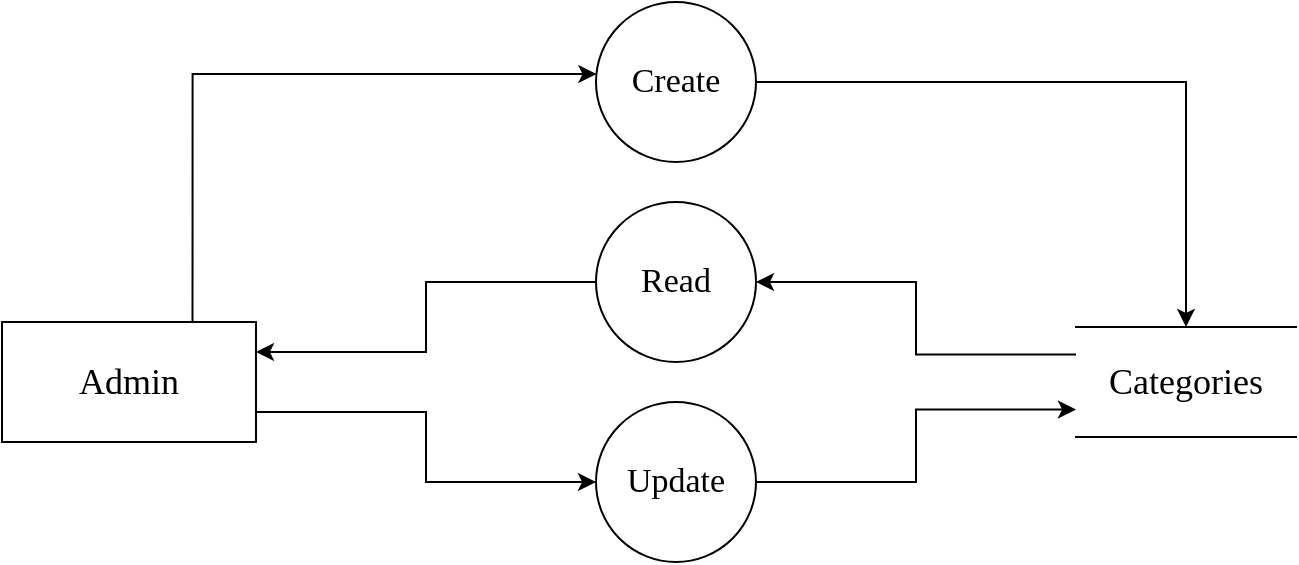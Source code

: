 <mxfile version="17.2.3" type="device"><diagram id="HeBkzXPH-GdMvk_lJBK_" name="Page-1"><mxGraphModel dx="1106" dy="653" grid="1" gridSize="10" guides="1" tooltips="1" connect="1" arrows="1" fold="1" page="1" pageScale="1" pageWidth="827" pageHeight="1169" background="none" math="0" shadow="0"><root><mxCell id="0"/><mxCell id="1" parent="0"/><mxCell id="6l1TLSjAQP7HA2U_qRRk-19" value="" style="edgeStyle=orthogonalEdgeStyle;rounded=0;orthogonalLoop=1;jettySize=auto;html=1;fontFamily=Times New Roman;fontSize=16;entryX=0.25;entryY=1;entryDx=0;entryDy=0;exitX=1;exitY=0;exitDx=0;exitDy=0;" parent="1" edge="1"><mxGeometry relative="1" as="geometry"><mxPoint x="660" y="100" as="targetPoint"/></mxGeometry></mxCell><mxCell id="6l1TLSjAQP7HA2U_qRRk-21" style="edgeStyle=orthogonalEdgeStyle;rounded=0;orthogonalLoop=1;jettySize=auto;html=1;exitX=0.75;exitY=1;exitDx=0;exitDy=0;entryX=1;entryY=1;entryDx=0;entryDy=0;fontFamily=Times New Roman;fontSize=16;" parent="1" edge="1"><mxGeometry relative="1" as="geometry"><Array as="points"><mxPoint x="720" y="247"/></Array><mxPoint x="720" y="100" as="sourcePoint"/></mxGeometry></mxCell><mxCell id="YLOdWFZB3IBEYG4BUFRd-4" style="edgeStyle=orthogonalEdgeStyle;rounded=0;orthogonalLoop=1;jettySize=auto;html=1;exitX=0.75;exitY=0;exitDx=0;exitDy=0;endArrow=classic;endFill=1;fontFamily=Times New Roman;" parent="1" source="ppLeph98q2jPRG6dnW5D-12" target="YLOdWFZB3IBEYG4BUFRd-1" edge="1"><mxGeometry relative="1" as="geometry"><Array as="points"><mxPoint x="198" y="260"/></Array></mxGeometry></mxCell><mxCell id="YLOdWFZB3IBEYG4BUFRd-6" style="edgeStyle=orthogonalEdgeStyle;rounded=0;orthogonalLoop=1;jettySize=auto;html=1;exitX=1;exitY=0.75;exitDx=0;exitDy=0;endArrow=classic;endFill=1;fontFamily=Times New Roman;" parent="1" source="ppLeph98q2jPRG6dnW5D-12" target="YLOdWFZB3IBEYG4BUFRd-2" edge="1"><mxGeometry relative="1" as="geometry"/></mxCell><mxCell id="ppLeph98q2jPRG6dnW5D-12" value="&lt;font style=&quot;font-size: 18px&quot;&gt;Admin&lt;/font&gt;" style="rounded=0;whiteSpace=wrap;html=1;fontFamily=Times New Roman;" parent="1" vertex="1"><mxGeometry x="103" y="384" width="127" height="60" as="geometry"/></mxCell><mxCell id="2oZ9E7k0AhadhhiI7KFX-1" style="edgeStyle=orthogonalEdgeStyle;rounded=0;orthogonalLoop=1;jettySize=auto;html=1;entryX=1;entryY=0.25;entryDx=0;entryDy=0;fontFamily=Times New Roman;fontSize=14;endArrow=classic;endFill=1;elbow=vertical;" parent="1" source="ppLeph98q2jPRG6dnW5D-17" target="ppLeph98q2jPRG6dnW5D-12" edge="1"><mxGeometry relative="1" as="geometry"/></mxCell><mxCell id="ppLeph98q2jPRG6dnW5D-17" value="&lt;p&gt;&lt;span style=&quot;line-height: 1.1&quot;&gt;&lt;font style=&quot;font-size: 17px&quot;&gt;Read&lt;/font&gt;&lt;/span&gt;&lt;/p&gt;" style="ellipse;whiteSpace=wrap;html=1;aspect=fixed;shadow=0;sketch=0;rotation=0;fontFamily=Times New Roman;" parent="1" vertex="1"><mxGeometry x="400" y="324" width="80" height="80" as="geometry"/></mxCell><mxCell id="YLOdWFZB3IBEYG4BUFRd-9" style="edgeStyle=orthogonalEdgeStyle;rounded=0;orthogonalLoop=1;jettySize=auto;html=1;exitX=0;exitY=0.25;exitDx=0;exitDy=0;endArrow=classic;endFill=1;fontFamily=Times New Roman;" parent="1" source="ppLeph98q2jPRG6dnW5D-20" target="ppLeph98q2jPRG6dnW5D-17" edge="1"><mxGeometry relative="1" as="geometry"/></mxCell><mxCell id="ppLeph98q2jPRG6dnW5D-20" value="&lt;font style=&quot;font-size: 18px&quot;&gt;Categories&lt;/font&gt;" style="shape=partialRectangle;whiteSpace=wrap;html=1;left=0;right=0;fillColor=default;rounded=0;shadow=0;glass=0;sketch=0;fontFamily=Times New Roman;fontSize=16;gradientColor=none;" parent="1" vertex="1"><mxGeometry x="640" y="386.5" width="110" height="55" as="geometry"/></mxCell><mxCell id="YLOdWFZB3IBEYG4BUFRd-8" style="edgeStyle=orthogonalEdgeStyle;rounded=0;orthogonalLoop=1;jettySize=auto;html=1;exitX=1;exitY=0.5;exitDx=0;exitDy=0;endArrow=classic;endFill=1;fontFamily=Times New Roman;" parent="1" source="YLOdWFZB3IBEYG4BUFRd-1" target="ppLeph98q2jPRG6dnW5D-20" edge="1"><mxGeometry relative="1" as="geometry"/></mxCell><mxCell id="YLOdWFZB3IBEYG4BUFRd-1" value="&lt;p&gt;&lt;span style=&quot;line-height: 1.1&quot;&gt;&lt;font style=&quot;font-size: 17px&quot;&gt;Create&lt;/font&gt;&lt;/span&gt;&lt;/p&gt;" style="ellipse;whiteSpace=wrap;html=1;aspect=fixed;shadow=0;sketch=0;rotation=0;fontFamily=Times New Roman;" parent="1" vertex="1"><mxGeometry x="400" y="224" width="80" height="80" as="geometry"/></mxCell><mxCell id="YLOdWFZB3IBEYG4BUFRd-10" style="edgeStyle=orthogonalEdgeStyle;rounded=0;orthogonalLoop=1;jettySize=auto;html=1;exitX=1;exitY=0.5;exitDx=0;exitDy=0;entryX=0;entryY=0.75;entryDx=0;entryDy=0;endArrow=classic;endFill=1;fontFamily=Times New Roman;" parent="1" source="YLOdWFZB3IBEYG4BUFRd-2" target="ppLeph98q2jPRG6dnW5D-20" edge="1"><mxGeometry relative="1" as="geometry"/></mxCell><mxCell id="YLOdWFZB3IBEYG4BUFRd-2" value="&lt;p&gt;&lt;span style=&quot;line-height: 1.1&quot;&gt;&lt;font style=&quot;font-size: 17px&quot;&gt;Update&lt;/font&gt;&lt;/span&gt;&lt;/p&gt;" style="ellipse;whiteSpace=wrap;html=1;aspect=fixed;shadow=0;sketch=0;rotation=0;fontFamily=Times New Roman;" parent="1" vertex="1"><mxGeometry x="400" y="424" width="80" height="80" as="geometry"/></mxCell></root></mxGraphModel></diagram></mxfile>